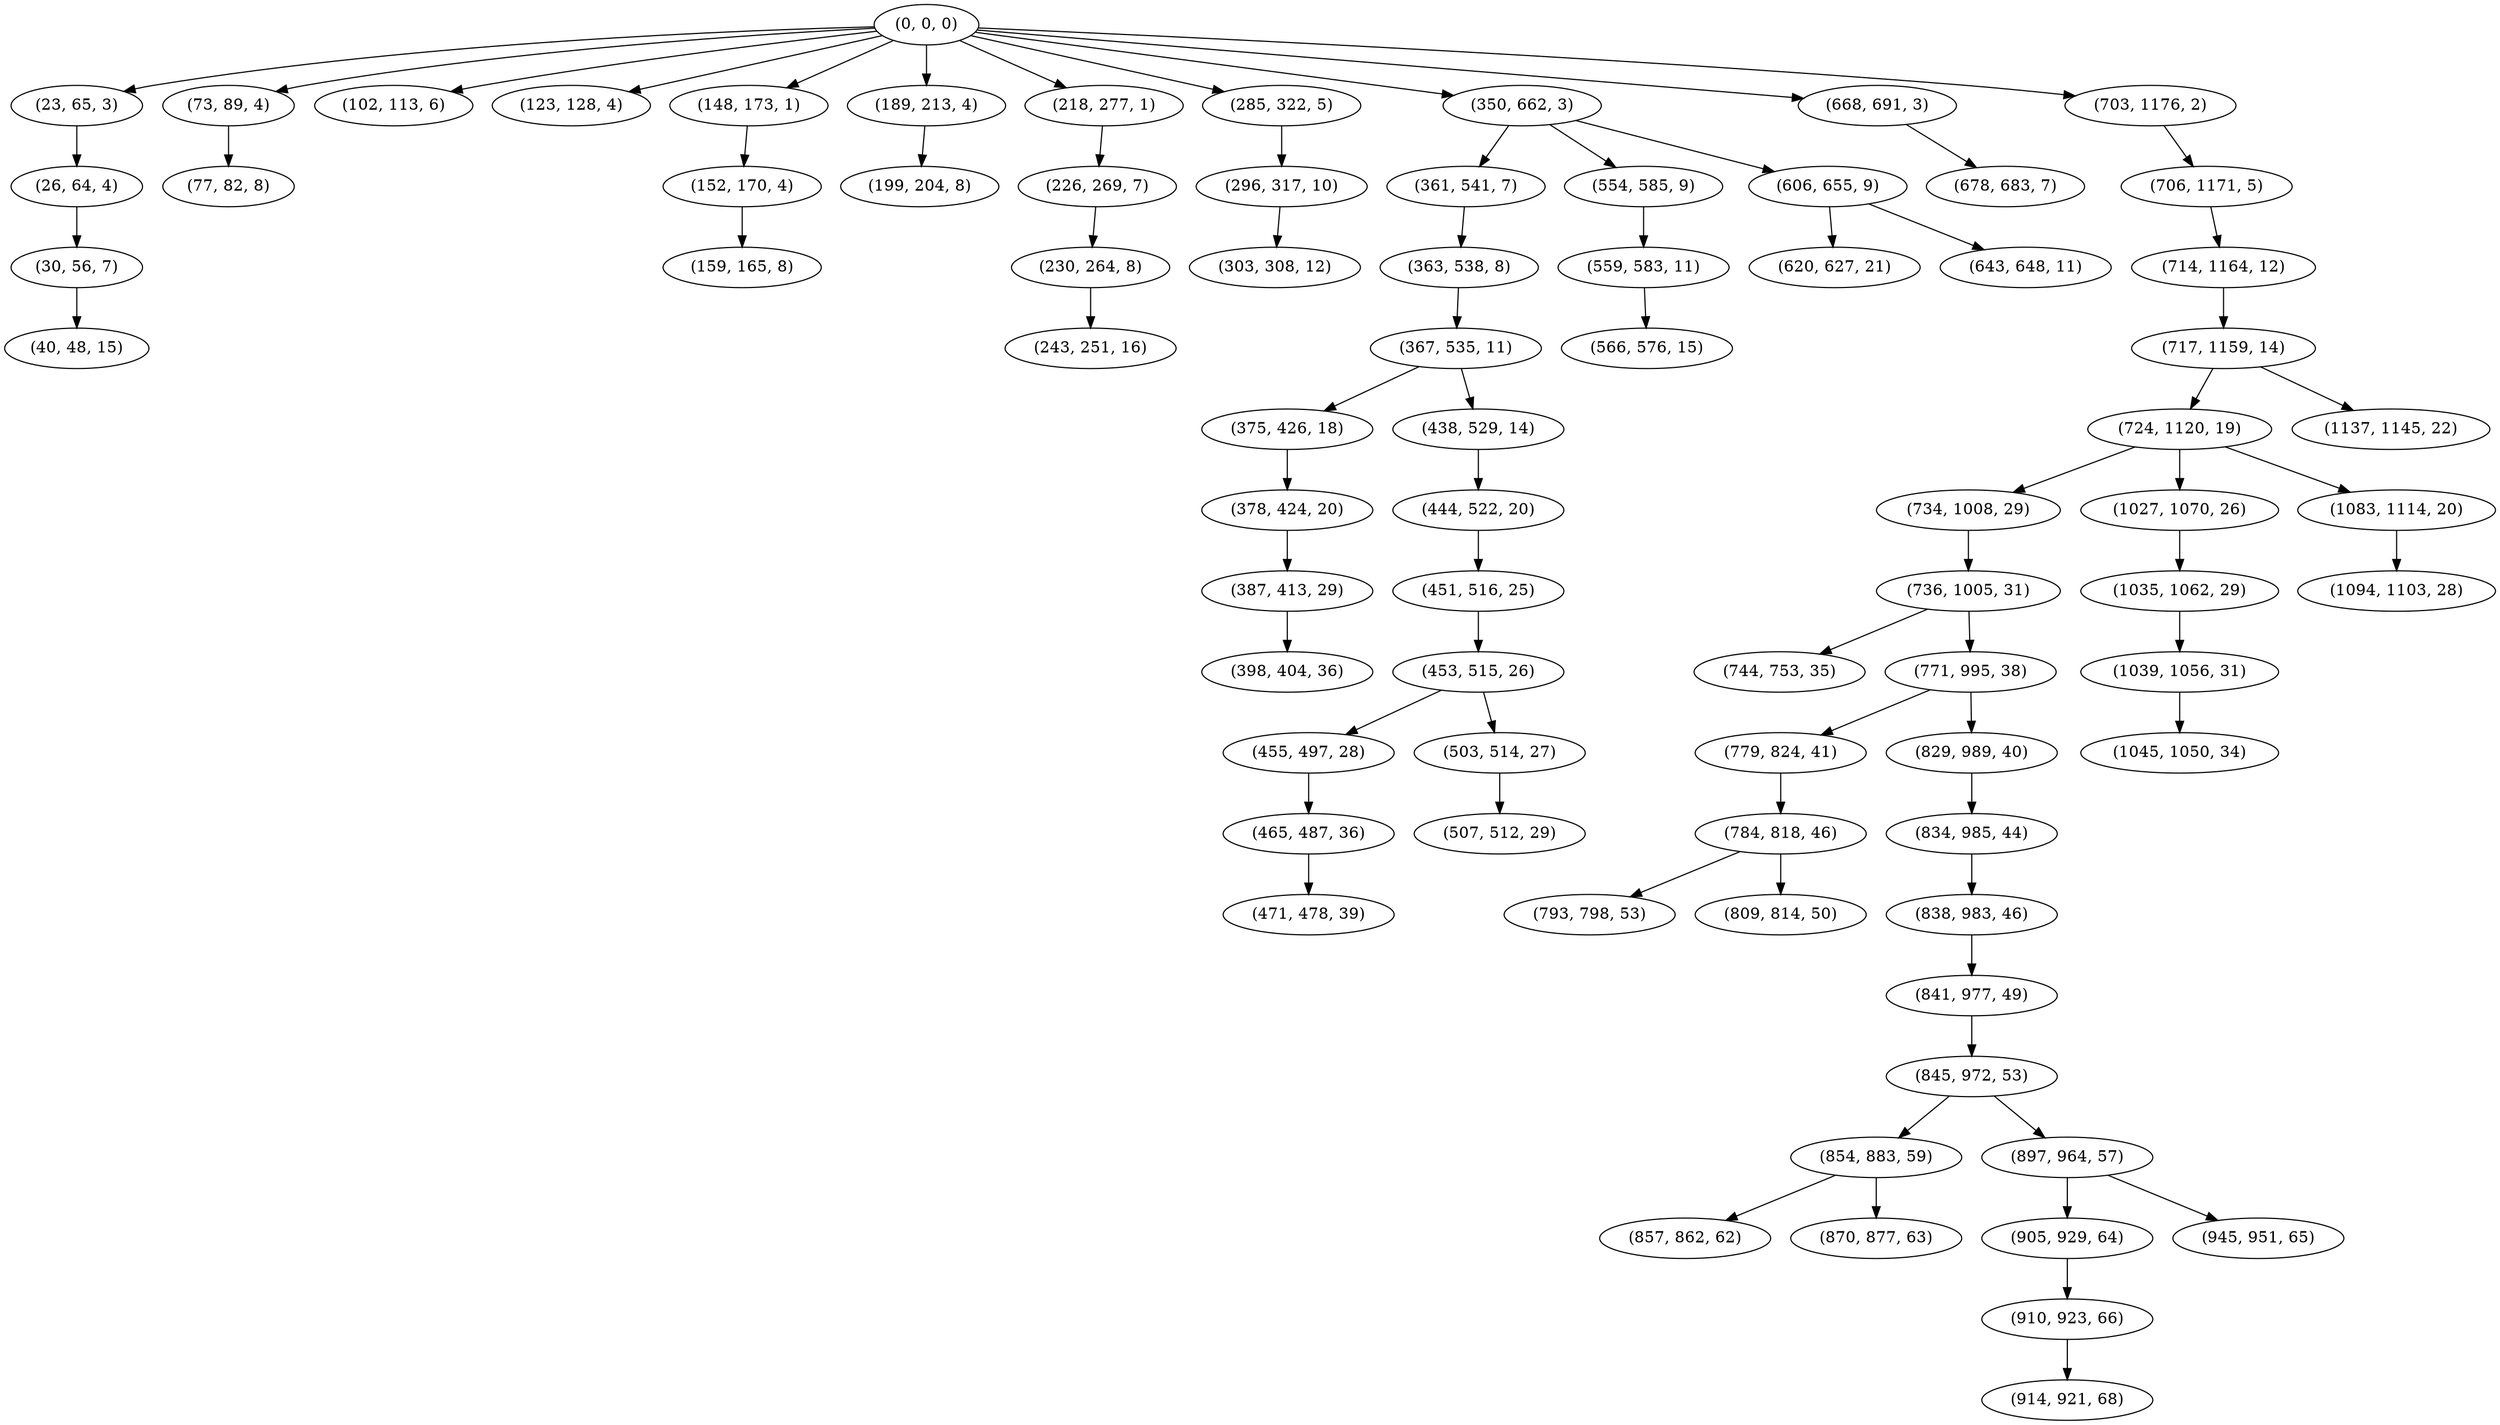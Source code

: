 digraph tree {
    "(0, 0, 0)";
    "(23, 65, 3)";
    "(26, 64, 4)";
    "(30, 56, 7)";
    "(40, 48, 15)";
    "(73, 89, 4)";
    "(77, 82, 8)";
    "(102, 113, 6)";
    "(123, 128, 4)";
    "(148, 173, 1)";
    "(152, 170, 4)";
    "(159, 165, 8)";
    "(189, 213, 4)";
    "(199, 204, 8)";
    "(218, 277, 1)";
    "(226, 269, 7)";
    "(230, 264, 8)";
    "(243, 251, 16)";
    "(285, 322, 5)";
    "(296, 317, 10)";
    "(303, 308, 12)";
    "(350, 662, 3)";
    "(361, 541, 7)";
    "(363, 538, 8)";
    "(367, 535, 11)";
    "(375, 426, 18)";
    "(378, 424, 20)";
    "(387, 413, 29)";
    "(398, 404, 36)";
    "(438, 529, 14)";
    "(444, 522, 20)";
    "(451, 516, 25)";
    "(453, 515, 26)";
    "(455, 497, 28)";
    "(465, 487, 36)";
    "(471, 478, 39)";
    "(503, 514, 27)";
    "(507, 512, 29)";
    "(554, 585, 9)";
    "(559, 583, 11)";
    "(566, 576, 15)";
    "(606, 655, 9)";
    "(620, 627, 21)";
    "(643, 648, 11)";
    "(668, 691, 3)";
    "(678, 683, 7)";
    "(703, 1176, 2)";
    "(706, 1171, 5)";
    "(714, 1164, 12)";
    "(717, 1159, 14)";
    "(724, 1120, 19)";
    "(734, 1008, 29)";
    "(736, 1005, 31)";
    "(744, 753, 35)";
    "(771, 995, 38)";
    "(779, 824, 41)";
    "(784, 818, 46)";
    "(793, 798, 53)";
    "(809, 814, 50)";
    "(829, 989, 40)";
    "(834, 985, 44)";
    "(838, 983, 46)";
    "(841, 977, 49)";
    "(845, 972, 53)";
    "(854, 883, 59)";
    "(857, 862, 62)";
    "(870, 877, 63)";
    "(897, 964, 57)";
    "(905, 929, 64)";
    "(910, 923, 66)";
    "(914, 921, 68)";
    "(945, 951, 65)";
    "(1027, 1070, 26)";
    "(1035, 1062, 29)";
    "(1039, 1056, 31)";
    "(1045, 1050, 34)";
    "(1083, 1114, 20)";
    "(1094, 1103, 28)";
    "(1137, 1145, 22)";
    "(0, 0, 0)" -> "(23, 65, 3)";
    "(0, 0, 0)" -> "(73, 89, 4)";
    "(0, 0, 0)" -> "(102, 113, 6)";
    "(0, 0, 0)" -> "(123, 128, 4)";
    "(0, 0, 0)" -> "(148, 173, 1)";
    "(0, 0, 0)" -> "(189, 213, 4)";
    "(0, 0, 0)" -> "(218, 277, 1)";
    "(0, 0, 0)" -> "(285, 322, 5)";
    "(0, 0, 0)" -> "(350, 662, 3)";
    "(0, 0, 0)" -> "(668, 691, 3)";
    "(0, 0, 0)" -> "(703, 1176, 2)";
    "(23, 65, 3)" -> "(26, 64, 4)";
    "(26, 64, 4)" -> "(30, 56, 7)";
    "(30, 56, 7)" -> "(40, 48, 15)";
    "(73, 89, 4)" -> "(77, 82, 8)";
    "(148, 173, 1)" -> "(152, 170, 4)";
    "(152, 170, 4)" -> "(159, 165, 8)";
    "(189, 213, 4)" -> "(199, 204, 8)";
    "(218, 277, 1)" -> "(226, 269, 7)";
    "(226, 269, 7)" -> "(230, 264, 8)";
    "(230, 264, 8)" -> "(243, 251, 16)";
    "(285, 322, 5)" -> "(296, 317, 10)";
    "(296, 317, 10)" -> "(303, 308, 12)";
    "(350, 662, 3)" -> "(361, 541, 7)";
    "(350, 662, 3)" -> "(554, 585, 9)";
    "(350, 662, 3)" -> "(606, 655, 9)";
    "(361, 541, 7)" -> "(363, 538, 8)";
    "(363, 538, 8)" -> "(367, 535, 11)";
    "(367, 535, 11)" -> "(375, 426, 18)";
    "(367, 535, 11)" -> "(438, 529, 14)";
    "(375, 426, 18)" -> "(378, 424, 20)";
    "(378, 424, 20)" -> "(387, 413, 29)";
    "(387, 413, 29)" -> "(398, 404, 36)";
    "(438, 529, 14)" -> "(444, 522, 20)";
    "(444, 522, 20)" -> "(451, 516, 25)";
    "(451, 516, 25)" -> "(453, 515, 26)";
    "(453, 515, 26)" -> "(455, 497, 28)";
    "(453, 515, 26)" -> "(503, 514, 27)";
    "(455, 497, 28)" -> "(465, 487, 36)";
    "(465, 487, 36)" -> "(471, 478, 39)";
    "(503, 514, 27)" -> "(507, 512, 29)";
    "(554, 585, 9)" -> "(559, 583, 11)";
    "(559, 583, 11)" -> "(566, 576, 15)";
    "(606, 655, 9)" -> "(620, 627, 21)";
    "(606, 655, 9)" -> "(643, 648, 11)";
    "(668, 691, 3)" -> "(678, 683, 7)";
    "(703, 1176, 2)" -> "(706, 1171, 5)";
    "(706, 1171, 5)" -> "(714, 1164, 12)";
    "(714, 1164, 12)" -> "(717, 1159, 14)";
    "(717, 1159, 14)" -> "(724, 1120, 19)";
    "(717, 1159, 14)" -> "(1137, 1145, 22)";
    "(724, 1120, 19)" -> "(734, 1008, 29)";
    "(724, 1120, 19)" -> "(1027, 1070, 26)";
    "(724, 1120, 19)" -> "(1083, 1114, 20)";
    "(734, 1008, 29)" -> "(736, 1005, 31)";
    "(736, 1005, 31)" -> "(744, 753, 35)";
    "(736, 1005, 31)" -> "(771, 995, 38)";
    "(771, 995, 38)" -> "(779, 824, 41)";
    "(771, 995, 38)" -> "(829, 989, 40)";
    "(779, 824, 41)" -> "(784, 818, 46)";
    "(784, 818, 46)" -> "(793, 798, 53)";
    "(784, 818, 46)" -> "(809, 814, 50)";
    "(829, 989, 40)" -> "(834, 985, 44)";
    "(834, 985, 44)" -> "(838, 983, 46)";
    "(838, 983, 46)" -> "(841, 977, 49)";
    "(841, 977, 49)" -> "(845, 972, 53)";
    "(845, 972, 53)" -> "(854, 883, 59)";
    "(845, 972, 53)" -> "(897, 964, 57)";
    "(854, 883, 59)" -> "(857, 862, 62)";
    "(854, 883, 59)" -> "(870, 877, 63)";
    "(897, 964, 57)" -> "(905, 929, 64)";
    "(897, 964, 57)" -> "(945, 951, 65)";
    "(905, 929, 64)" -> "(910, 923, 66)";
    "(910, 923, 66)" -> "(914, 921, 68)";
    "(1027, 1070, 26)" -> "(1035, 1062, 29)";
    "(1035, 1062, 29)" -> "(1039, 1056, 31)";
    "(1039, 1056, 31)" -> "(1045, 1050, 34)";
    "(1083, 1114, 20)" -> "(1094, 1103, 28)";
}

